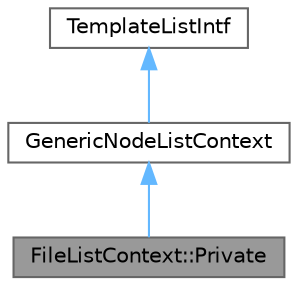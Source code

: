 digraph "FileListContext::Private"
{
 // INTERACTIVE_SVG=YES
 // LATEX_PDF_SIZE
  bgcolor="transparent";
  edge [fontname=Helvetica,fontsize=10,labelfontname=Helvetica,labelfontsize=10];
  node [fontname=Helvetica,fontsize=10,shape=box,height=0.2,width=0.4];
  Node1 [label="FileListContext::Private",height=0.2,width=0.4,color="gray40", fillcolor="grey60", style="filled", fontcolor="black",tooltip=" "];
  Node2 -> Node1 [dir="back",color="steelblue1",style="solid"];
  Node2 [label="GenericNodeListContext",height=0.2,width=0.4,color="gray40", fillcolor="white", style="filled",URL="$d6/dcb/class_generic_node_list_context.html",tooltip="standard template list implementation"];
  Node3 -> Node2 [dir="back",color="steelblue1",style="solid"];
  Node3 [label="TemplateListIntf",height=0.2,width=0.4,color="gray40", fillcolor="white", style="filled",URL="$d6/d88/class_template_list_intf.html",tooltip="Abstract read-only interface for a context value of type list."];
}
